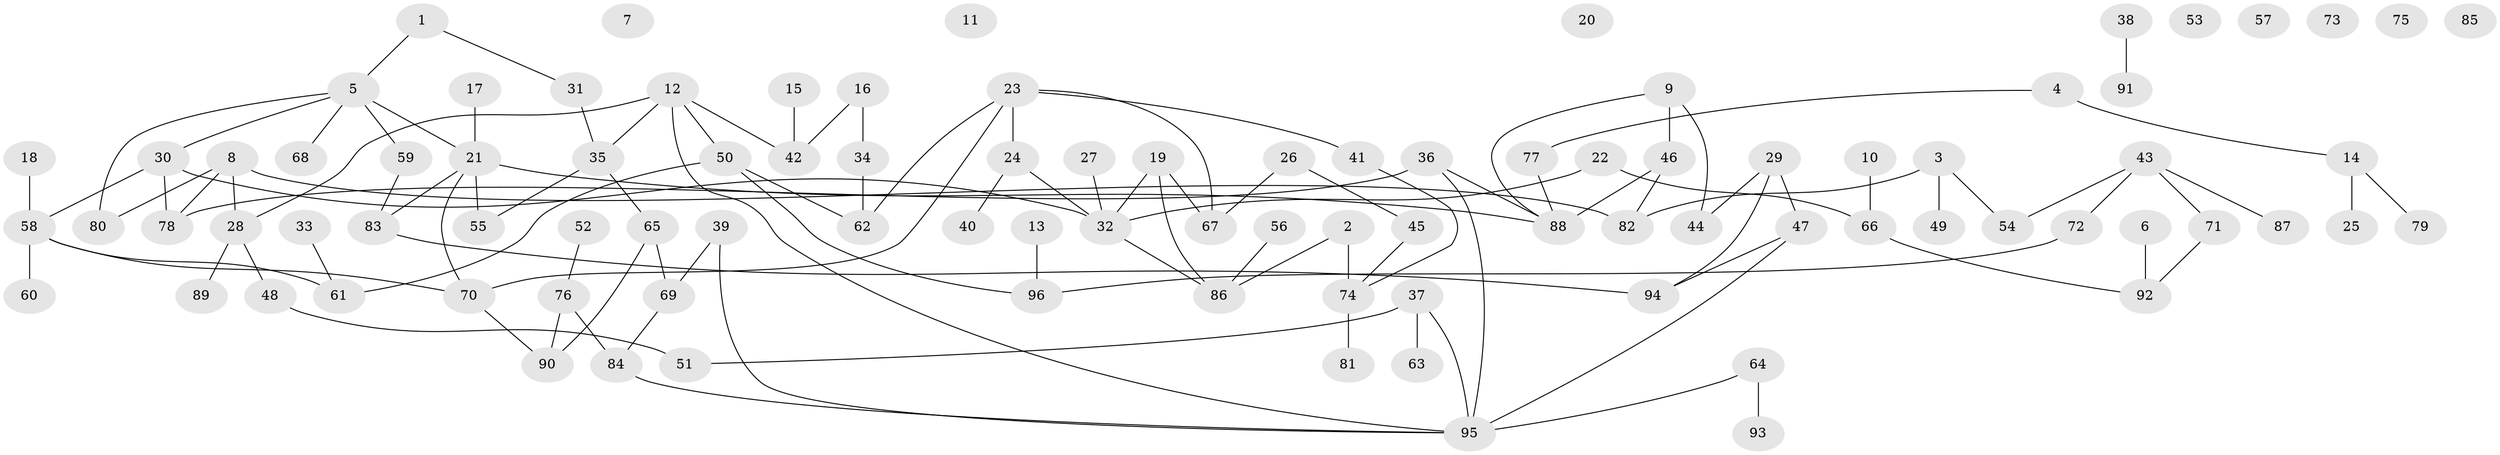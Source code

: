 // coarse degree distribution, {5: 0.1282051282051282, 3: 0.15384615384615385, 1: 0.1794871794871795, 2: 0.3076923076923077, 4: 0.1794871794871795, 6: 0.05128205128205128}
// Generated by graph-tools (version 1.1) at 2025/35/03/04/25 23:35:50]
// undirected, 96 vertices, 113 edges
graph export_dot {
  node [color=gray90,style=filled];
  1;
  2;
  3;
  4;
  5;
  6;
  7;
  8;
  9;
  10;
  11;
  12;
  13;
  14;
  15;
  16;
  17;
  18;
  19;
  20;
  21;
  22;
  23;
  24;
  25;
  26;
  27;
  28;
  29;
  30;
  31;
  32;
  33;
  34;
  35;
  36;
  37;
  38;
  39;
  40;
  41;
  42;
  43;
  44;
  45;
  46;
  47;
  48;
  49;
  50;
  51;
  52;
  53;
  54;
  55;
  56;
  57;
  58;
  59;
  60;
  61;
  62;
  63;
  64;
  65;
  66;
  67;
  68;
  69;
  70;
  71;
  72;
  73;
  74;
  75;
  76;
  77;
  78;
  79;
  80;
  81;
  82;
  83;
  84;
  85;
  86;
  87;
  88;
  89;
  90;
  91;
  92;
  93;
  94;
  95;
  96;
  1 -- 5;
  1 -- 31;
  2 -- 74;
  2 -- 86;
  3 -- 49;
  3 -- 54;
  3 -- 82;
  4 -- 14;
  4 -- 77;
  5 -- 21;
  5 -- 30;
  5 -- 59;
  5 -- 68;
  5 -- 80;
  6 -- 92;
  8 -- 28;
  8 -- 78;
  8 -- 80;
  8 -- 82;
  9 -- 44;
  9 -- 46;
  9 -- 88;
  10 -- 66;
  12 -- 28;
  12 -- 35;
  12 -- 42;
  12 -- 50;
  12 -- 95;
  13 -- 96;
  14 -- 25;
  14 -- 79;
  15 -- 42;
  16 -- 34;
  16 -- 42;
  17 -- 21;
  18 -- 58;
  19 -- 32;
  19 -- 67;
  19 -- 86;
  21 -- 55;
  21 -- 70;
  21 -- 83;
  21 -- 88;
  22 -- 32;
  22 -- 66;
  23 -- 24;
  23 -- 41;
  23 -- 62;
  23 -- 67;
  23 -- 70;
  24 -- 32;
  24 -- 40;
  26 -- 45;
  26 -- 67;
  27 -- 32;
  28 -- 48;
  28 -- 89;
  29 -- 44;
  29 -- 47;
  29 -- 94;
  30 -- 32;
  30 -- 58;
  30 -- 78;
  31 -- 35;
  32 -- 86;
  33 -- 61;
  34 -- 62;
  35 -- 55;
  35 -- 65;
  36 -- 78;
  36 -- 88;
  36 -- 95;
  37 -- 51;
  37 -- 63;
  37 -- 95;
  38 -- 91;
  39 -- 69;
  39 -- 95;
  41 -- 74;
  43 -- 54;
  43 -- 71;
  43 -- 72;
  43 -- 87;
  45 -- 74;
  46 -- 82;
  46 -- 88;
  47 -- 94;
  47 -- 95;
  48 -- 51;
  50 -- 61;
  50 -- 62;
  50 -- 96;
  52 -- 76;
  56 -- 86;
  58 -- 60;
  58 -- 61;
  58 -- 70;
  59 -- 83;
  64 -- 93;
  64 -- 95;
  65 -- 69;
  65 -- 90;
  66 -- 92;
  69 -- 84;
  70 -- 90;
  71 -- 92;
  72 -- 96;
  74 -- 81;
  76 -- 84;
  76 -- 90;
  77 -- 88;
  83 -- 94;
  84 -- 95;
}
